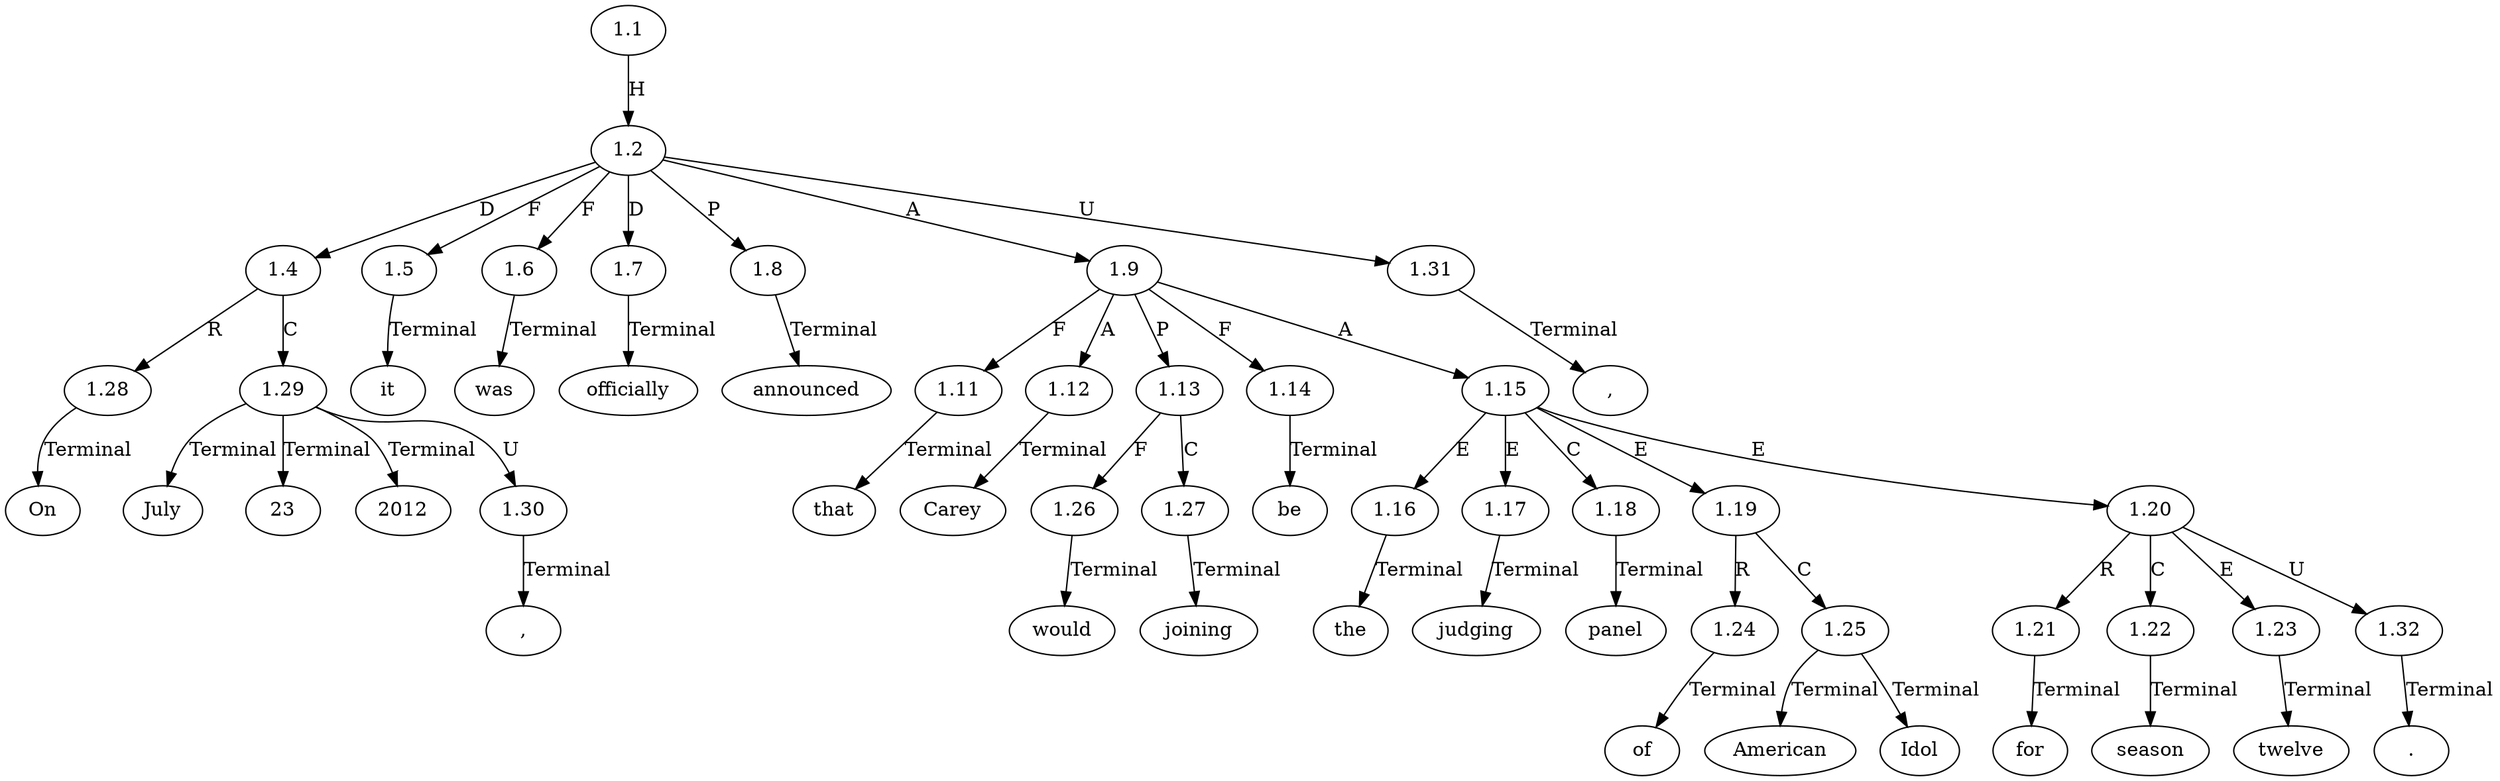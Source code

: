 // Graph
digraph {
	0.1 [label=On ordering=out]
	0.10 [label=announced ordering=out]
	0.11 [label=that ordering=out]
	0.12 [label=Carey ordering=out]
	0.13 [label=would ordering=out]
	0.14 [label=be ordering=out]
	0.15 [label=joining ordering=out]
	0.16 [label=the ordering=out]
	0.17 [label=judging ordering=out]
	0.18 [label=panel ordering=out]
	0.19 [label=of ordering=out]
	0.2 [label=July ordering=out]
	0.20 [label=American ordering=out]
	0.21 [label=Idol ordering=out]
	0.22 [label=for ordering=out]
	0.23 [label=season ordering=out]
	0.24 [label=twelve ordering=out]
	0.25 [label="." ordering=out]
	0.3 [label=23 ordering=out]
	0.4 [label="," ordering=out]
	0.5 [label=2012 ordering=out]
	0.6 [label="," ordering=out]
	0.7 [label=it ordering=out]
	0.8 [label=was ordering=out]
	0.9 [label=officially ordering=out]
	1.1 [label=1.1 ordering=out]
	1.2 [label=1.2 ordering=out]
	1.4 [label=1.4 ordering=out]
	1.5 [label=1.5 ordering=out]
	1.6 [label=1.6 ordering=out]
	1.7 [label=1.7 ordering=out]
	1.8 [label=1.8 ordering=out]
	1.9 [label=1.9 ordering=out]
	1.11 [label=1.11 ordering=out]
	1.12 [label=1.12 ordering=out]
	1.13 [label=1.13 ordering=out]
	1.14 [label=1.14 ordering=out]
	1.15 [label=1.15 ordering=out]
	1.16 [label=1.16 ordering=out]
	1.17 [label=1.17 ordering=out]
	1.18 [label=1.18 ordering=out]
	1.19 [label=1.19 ordering=out]
	1.20 [label=1.20 ordering=out]
	1.21 [label=1.21 ordering=out]
	1.22 [label=1.22 ordering=out]
	1.23 [label=1.23 ordering=out]
	1.24 [label=1.24 ordering=out]
	1.25 [label=1.25 ordering=out]
	1.26 [label=1.26 ordering=out]
	1.27 [label=1.27 ordering=out]
	1.28 [label=1.28 ordering=out]
	1.29 [label=1.29 ordering=out]
	1.30 [label=1.30 ordering=out]
	1.31 [label=1.31 ordering=out]
	1.32 [label=1.32 ordering=out]
	1.1 -> 1.2 [label=H ordering=out]
	1.2 -> 1.4 [label=D ordering=out]
	1.2 -> 1.5 [label=F ordering=out]
	1.2 -> 1.6 [label=F ordering=out]
	1.2 -> 1.7 [label=D ordering=out]
	1.2 -> 1.8 [label=P ordering=out]
	1.2 -> 1.9 [label=A ordering=out]
	1.2 -> 1.31 [label=U ordering=out]
	1.4 -> 1.28 [label=R ordering=out]
	1.4 -> 1.29 [label=C ordering=out]
	1.5 -> 0.7 [label=Terminal ordering=out]
	1.6 -> 0.8 [label=Terminal ordering=out]
	1.7 -> 0.9 [label=Terminal ordering=out]
	1.8 -> 0.10 [label=Terminal ordering=out]
	1.9 -> 1.11 [label=F ordering=out]
	1.9 -> 1.12 [label=A ordering=out]
	1.9 -> 1.13 [label=P ordering=out]
	1.9 -> 1.14 [label=F ordering=out]
	1.9 -> 1.15 [label=A ordering=out]
	1.11 -> 0.11 [label=Terminal ordering=out]
	1.12 -> 0.12 [label=Terminal ordering=out]
	1.13 -> 1.26 [label=F ordering=out]
	1.13 -> 1.27 [label=C ordering=out]
	1.14 -> 0.14 [label=Terminal ordering=out]
	1.15 -> 1.16 [label=E ordering=out]
	1.15 -> 1.17 [label=E ordering=out]
	1.15 -> 1.18 [label=C ordering=out]
	1.15 -> 1.19 [label=E ordering=out]
	1.15 -> 1.20 [label=E ordering=out]
	1.16 -> 0.16 [label=Terminal ordering=out]
	1.17 -> 0.17 [label=Terminal ordering=out]
	1.18 -> 0.18 [label=Terminal ordering=out]
	1.19 -> 1.24 [label=R ordering=out]
	1.19 -> 1.25 [label=C ordering=out]
	1.20 -> 1.21 [label=R ordering=out]
	1.20 -> 1.22 [label=C ordering=out]
	1.20 -> 1.23 [label=E ordering=out]
	1.20 -> 1.32 [label=U ordering=out]
	1.21 -> 0.22 [label=Terminal ordering=out]
	1.22 -> 0.23 [label=Terminal ordering=out]
	1.23 -> 0.24 [label=Terminal ordering=out]
	1.24 -> 0.19 [label=Terminal ordering=out]
	1.25 -> 0.20 [label=Terminal ordering=out]
	1.25 -> 0.21 [label=Terminal ordering=out]
	1.26 -> 0.13 [label=Terminal ordering=out]
	1.27 -> 0.15 [label=Terminal ordering=out]
	1.28 -> 0.1 [label=Terminal ordering=out]
	1.29 -> 0.2 [label=Terminal ordering=out]
	1.29 -> 0.3 [label=Terminal ordering=out]
	1.29 -> 0.5 [label=Terminal ordering=out]
	1.29 -> 1.30 [label=U ordering=out]
	1.30 -> 0.4 [label=Terminal ordering=out]
	1.31 -> 0.6 [label=Terminal ordering=out]
	1.32 -> 0.25 [label=Terminal ordering=out]
}
